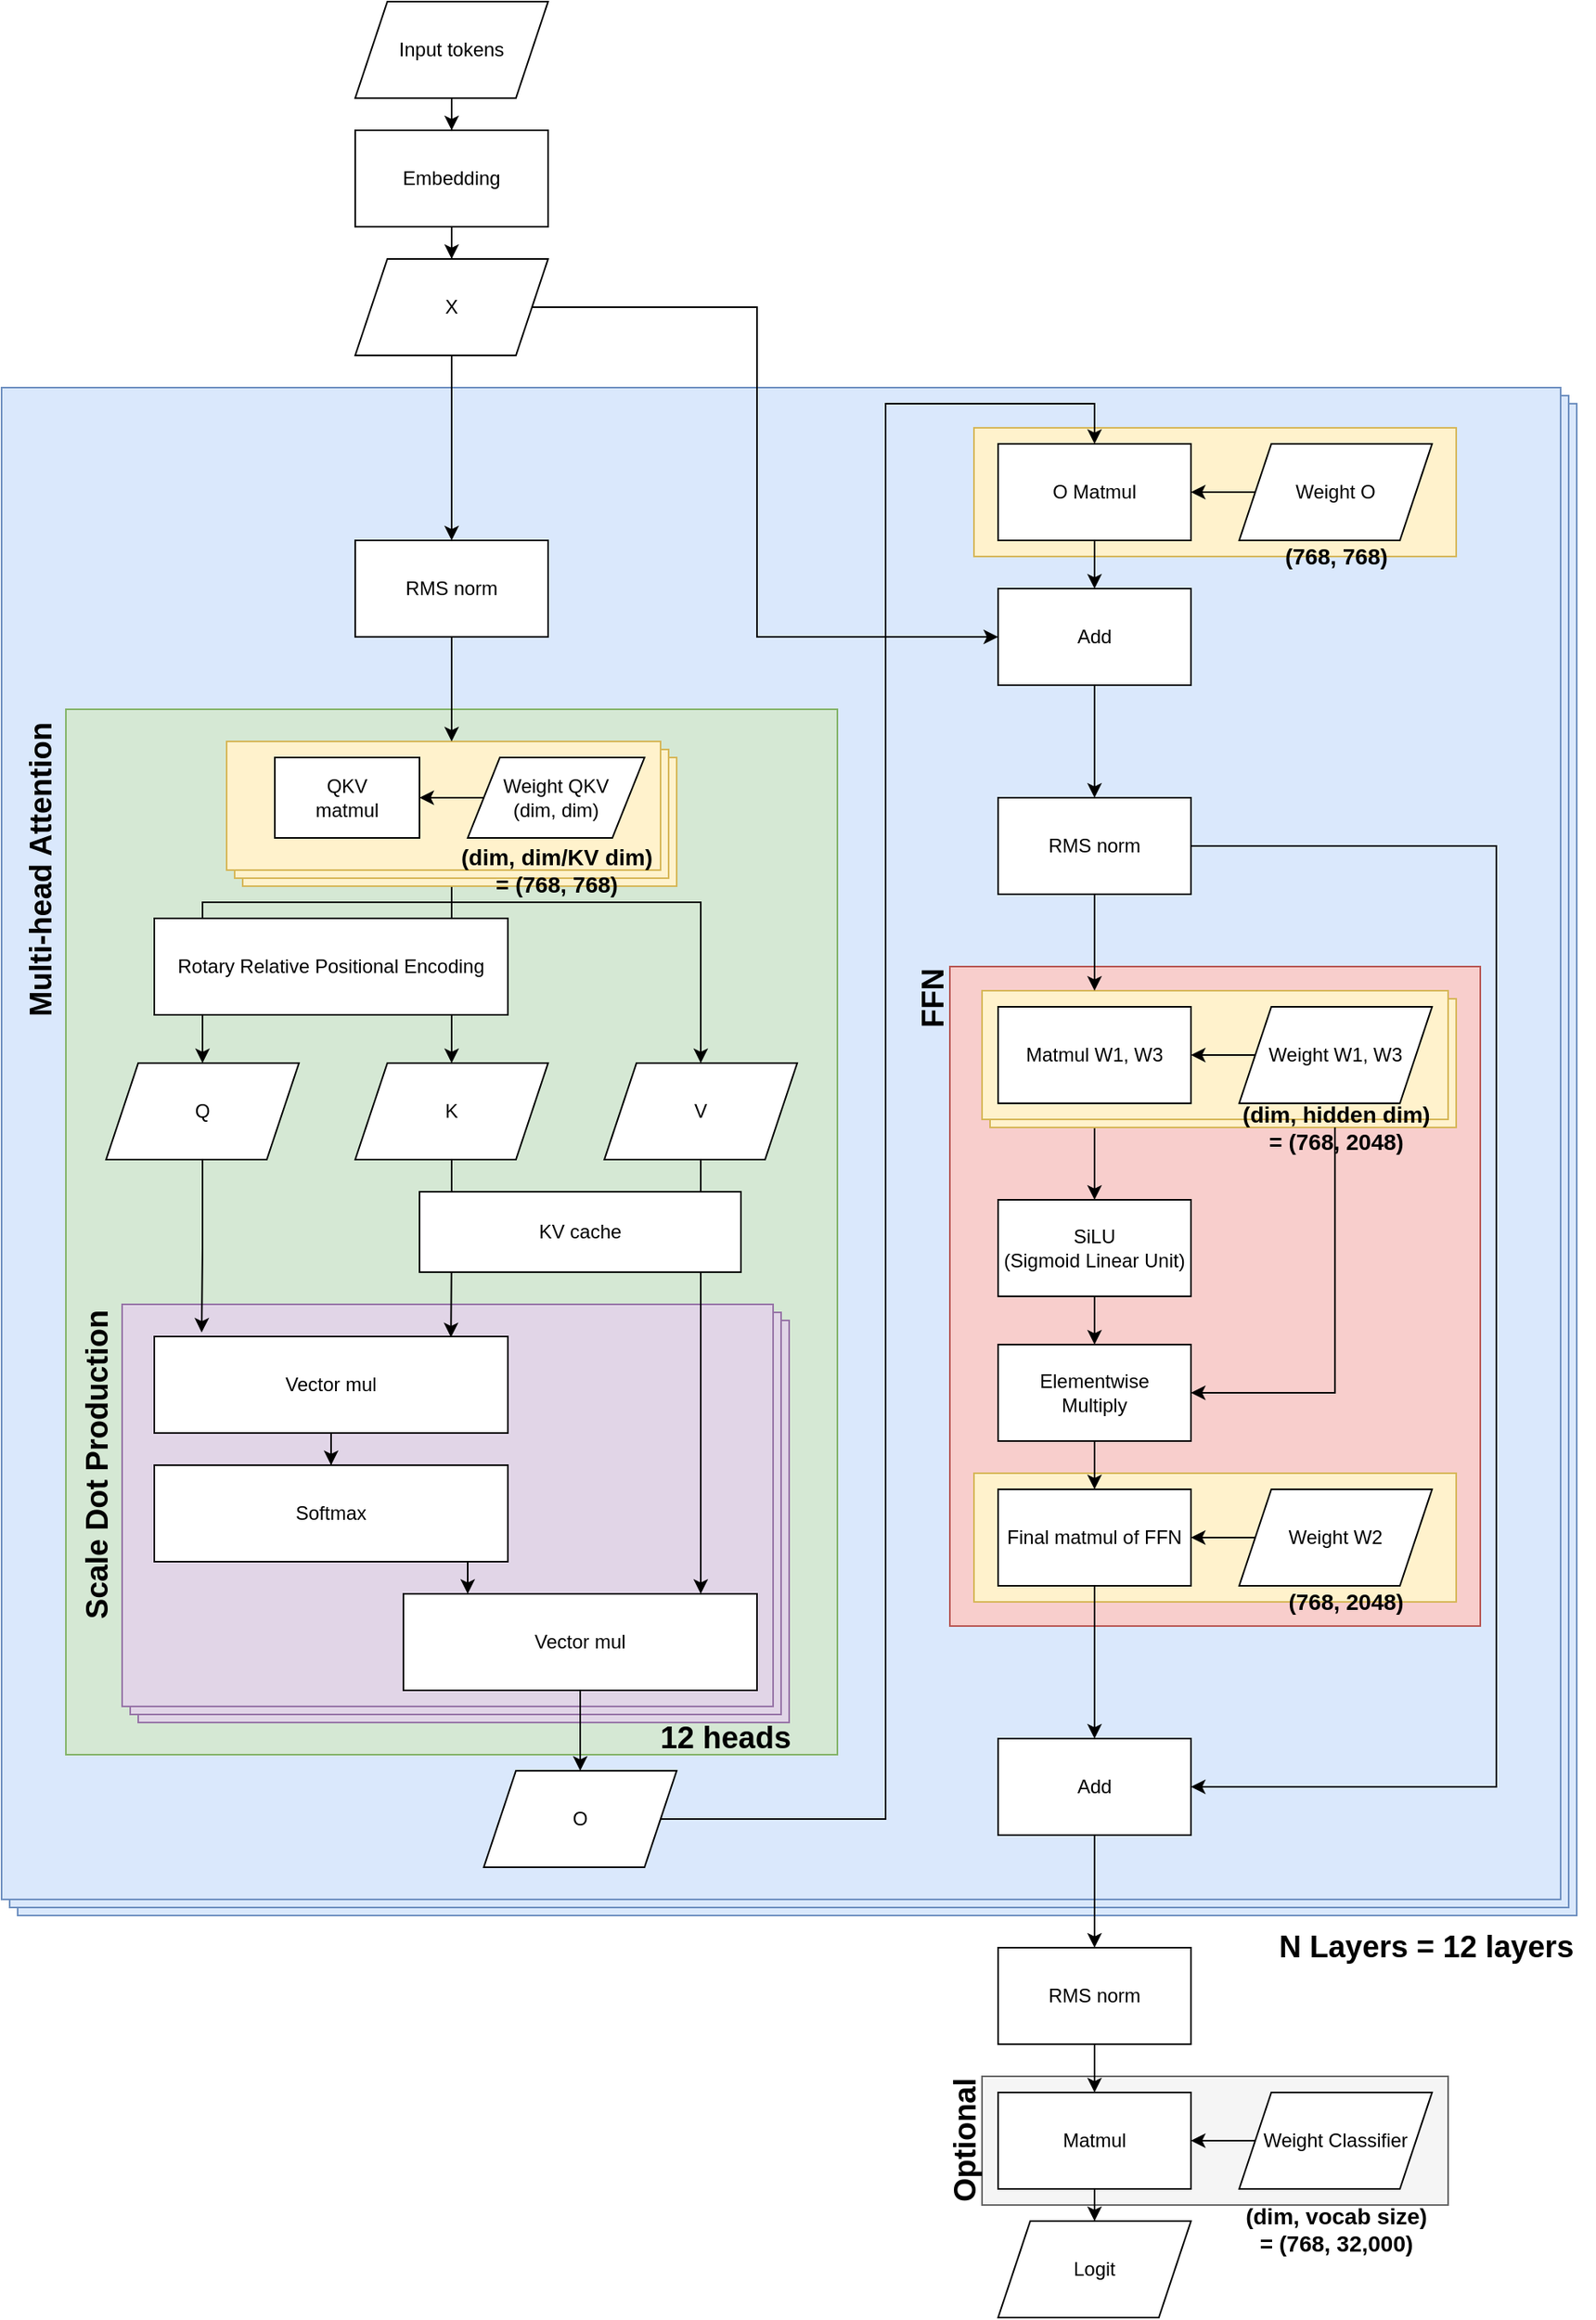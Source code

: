 <mxfile version="24.0.4" type="github" pages="2">
  <diagram name="Page-1" id="Bsfz14v9iKRs8q2ONpN3">
    <mxGraphModel dx="2097" dy="2273" grid="1" gridSize="10" guides="1" tooltips="1" connect="1" arrows="1" fold="1" page="1" pageScale="1" pageWidth="850" pageHeight="1100" math="0" shadow="0">
      <root>
        <mxCell id="0" />
        <mxCell id="1" parent="0" />
        <mxCell id="uaPtvSZ-gO7_8cWemT5H-2" value="" style="rounded=0;whiteSpace=wrap;html=1;fillColor=#f5f5f5;fontColor=#333333;strokeColor=#666666;" vertex="1" parent="1">
          <mxGeometry x="760" y="1270" width="290" height="80" as="geometry" />
        </mxCell>
        <mxCell id="CycH-ak2zUiYyzWdFZxW-96" value="" style="verticalLabelPosition=bottom;verticalAlign=top;html=1;shape=mxgraph.basic.layered_rect;dx=10;outlineConnect=0;whiteSpace=wrap;fillColor=#dae8fc;strokeColor=#6c8ebf;" vertex="1" parent="1">
          <mxGeometry x="150" y="220" width="980" height="950" as="geometry" />
        </mxCell>
        <mxCell id="CycH-ak2zUiYyzWdFZxW-107" value="" style="rounded=0;whiteSpace=wrap;html=1;fillColor=#d5e8d4;strokeColor=#82b366;" vertex="1" parent="1">
          <mxGeometry x="190" y="420" width="480" height="650" as="geometry" />
        </mxCell>
        <mxCell id="CycH-ak2zUiYyzWdFZxW-99" value="" style="rounded=0;whiteSpace=wrap;html=1;fillColor=#fff2cc;strokeColor=#d6b656;" vertex="1" parent="1">
          <mxGeometry x="755" y="245" width="300" height="80" as="geometry" />
        </mxCell>
        <mxCell id="CycH-ak2zUiYyzWdFZxW-98" value="" style="rounded=0;whiteSpace=wrap;html=1;fillColor=#f8cecc;strokeColor=#b85450;" vertex="1" parent="1">
          <mxGeometry x="740" y="580" width="330" height="410" as="geometry" />
        </mxCell>
        <mxCell id="CycH-ak2zUiYyzWdFZxW-102" value="" style="rounded=0;whiteSpace=wrap;html=1;fillColor=#fff2cc;strokeColor=#d6b656;" vertex="1" parent="1">
          <mxGeometry x="755" y="895" width="300" height="80" as="geometry" />
        </mxCell>
        <mxCell id="CycH-ak2zUiYyzWdFZxW-74" style="edgeStyle=orthogonalEdgeStyle;rounded=0;orthogonalLoop=1;jettySize=auto;html=1;" edge="1" parent="1" source="CycH-ak2zUiYyzWdFZxW-73" target="CycH-ak2zUiYyzWdFZxW-78">
          <mxGeometry relative="1" as="geometry">
            <mxPoint x="860" y="695" as="targetPoint" />
            <Array as="points">
              <mxPoint x="830" y="695" />
              <mxPoint x="830" y="695" />
            </Array>
          </mxGeometry>
        </mxCell>
        <mxCell id="CycH-ak2zUiYyzWdFZxW-73" value="" style="rounded=0;whiteSpace=wrap;html=1;fillColor=#fff2cc;strokeColor=#d6b656;" vertex="1" parent="1">
          <mxGeometry x="765" y="600" width="290" height="80" as="geometry" />
        </mxCell>
        <mxCell id="CycH-ak2zUiYyzWdFZxW-81" style="edgeStyle=orthogonalEdgeStyle;rounded=0;orthogonalLoop=1;jettySize=auto;html=1;exitX=0.74;exitY=1;exitDx=0;exitDy=0;exitPerimeter=0;" edge="1" parent="1" source="CycH-ak2zUiYyzWdFZxW-73" target="CycH-ak2zUiYyzWdFZxW-79">
          <mxGeometry relative="1" as="geometry">
            <Array as="points">
              <mxPoint x="980" y="845" />
            </Array>
          </mxGeometry>
        </mxCell>
        <mxCell id="CycH-ak2zUiYyzWdFZxW-72" value="" style="rounded=0;whiteSpace=wrap;html=1;fillColor=#fff2cc;strokeColor=#d6b656;" vertex="1" parent="1">
          <mxGeometry x="760" y="595" width="290" height="80" as="geometry" />
        </mxCell>
        <mxCell id="CycH-ak2zUiYyzWdFZxW-38" value="" style="verticalLabelPosition=bottom;verticalAlign=top;html=1;shape=mxgraph.basic.layered_rect;dx=10;outlineConnect=0;whiteSpace=wrap;fillColor=#e1d5e7;strokeColor=#9673a6;" vertex="1" parent="1">
          <mxGeometry x="225" y="790" width="415" height="260" as="geometry" />
        </mxCell>
        <mxCell id="CycH-ak2zUiYyzWdFZxW-3" value="" style="edgeStyle=orthogonalEdgeStyle;rounded=0;orthogonalLoop=1;jettySize=auto;html=1;" edge="1" parent="1" source="CycH-ak2zUiYyzWdFZxW-1" target="CycH-ak2zUiYyzWdFZxW-2">
          <mxGeometry relative="1" as="geometry" />
        </mxCell>
        <mxCell id="CycH-ak2zUiYyzWdFZxW-1" value="Input tokens" style="shape=parallelogram;perimeter=parallelogramPerimeter;whiteSpace=wrap;html=1;fixedSize=1;" vertex="1" parent="1">
          <mxGeometry x="370" y="-20" width="120" height="60" as="geometry" />
        </mxCell>
        <mxCell id="CycH-ak2zUiYyzWdFZxW-5" value="" style="edgeStyle=orthogonalEdgeStyle;rounded=0;orthogonalLoop=1;jettySize=auto;html=1;" edge="1" parent="1" source="CycH-ak2zUiYyzWdFZxW-2" target="CycH-ak2zUiYyzWdFZxW-4">
          <mxGeometry relative="1" as="geometry" />
        </mxCell>
        <mxCell id="CycH-ak2zUiYyzWdFZxW-2" value="Embedding" style="whiteSpace=wrap;html=1;" vertex="1" parent="1">
          <mxGeometry x="370" y="60" width="120" height="60" as="geometry" />
        </mxCell>
        <mxCell id="CycH-ak2zUiYyzWdFZxW-26" value="" style="edgeStyle=orthogonalEdgeStyle;rounded=0;orthogonalLoop=1;jettySize=auto;html=1;" edge="1" parent="1" source="CycH-ak2zUiYyzWdFZxW-4" target="CycH-ak2zUiYyzWdFZxW-25">
          <mxGeometry relative="1" as="geometry" />
        </mxCell>
        <mxCell id="CycH-ak2zUiYyzWdFZxW-63" style="edgeStyle=orthogonalEdgeStyle;rounded=0;orthogonalLoop=1;jettySize=auto;html=1;" edge="1" parent="1" source="CycH-ak2zUiYyzWdFZxW-4" target="CycH-ak2zUiYyzWdFZxW-61">
          <mxGeometry relative="1" as="geometry">
            <Array as="points">
              <mxPoint x="620" y="170" />
              <mxPoint x="620" y="375" />
            </Array>
          </mxGeometry>
        </mxCell>
        <mxCell id="CycH-ak2zUiYyzWdFZxW-4" value="X" style="shape=parallelogram;perimeter=parallelogramPerimeter;whiteSpace=wrap;html=1;fixedSize=1;" vertex="1" parent="1">
          <mxGeometry x="370" y="140" width="120" height="60" as="geometry" />
        </mxCell>
        <mxCell id="CycH-ak2zUiYyzWdFZxW-12" value="" style="edgeStyle=orthogonalEdgeStyle;rounded=0;orthogonalLoop=1;jettySize=auto;html=1;" edge="1" parent="1" source="CycH-ak2zUiYyzWdFZxW-8" target="CycH-ak2zUiYyzWdFZxW-11">
          <mxGeometry relative="1" as="geometry" />
        </mxCell>
        <mxCell id="CycH-ak2zUiYyzWdFZxW-17" style="edgeStyle=orthogonalEdgeStyle;rounded=0;orthogonalLoop=1;jettySize=auto;html=1;entryX=0.5;entryY=0;entryDx=0;entryDy=0;" edge="1" parent="1" source="CycH-ak2zUiYyzWdFZxW-8" target="CycH-ak2zUiYyzWdFZxW-16">
          <mxGeometry relative="1" as="geometry">
            <Array as="points">
              <mxPoint x="430.5" y="540" />
              <mxPoint x="275.5" y="540" />
            </Array>
          </mxGeometry>
        </mxCell>
        <mxCell id="CycH-ak2zUiYyzWdFZxW-18" style="edgeStyle=orthogonalEdgeStyle;rounded=0;orthogonalLoop=1;jettySize=auto;html=1;entryX=0.5;entryY=0;entryDx=0;entryDy=0;" edge="1" parent="1" source="CycH-ak2zUiYyzWdFZxW-8" target="CycH-ak2zUiYyzWdFZxW-14">
          <mxGeometry relative="1" as="geometry">
            <Array as="points">
              <mxPoint x="430.5" y="540" />
              <mxPoint x="585.5" y="540" />
            </Array>
          </mxGeometry>
        </mxCell>
        <mxCell id="CycH-ak2zUiYyzWdFZxW-8" value="" style="verticalLabelPosition=middle;verticalAlign=middle;html=1;shape=mxgraph.basic.layered_rect;dx=10;outlineConnect=0;whiteSpace=wrap;horizontal=1;labelPosition=center;align=center;fillColor=#fff2cc;strokeColor=#d6b656;" vertex="1" parent="1">
          <mxGeometry x="290" y="440" width="280" height="90" as="geometry" />
        </mxCell>
        <mxCell id="CycH-ak2zUiYyzWdFZxW-24" style="edgeStyle=orthogonalEdgeStyle;rounded=0;orthogonalLoop=1;jettySize=auto;html=1;entryX=0.839;entryY=0.008;entryDx=0;entryDy=0;entryPerimeter=0;" edge="1" parent="1" source="CycH-ak2zUiYyzWdFZxW-11" target="CycH-ak2zUiYyzWdFZxW-22">
          <mxGeometry relative="1" as="geometry" />
        </mxCell>
        <mxCell id="CycH-ak2zUiYyzWdFZxW-11" value="K" style="shape=parallelogram;perimeter=parallelogramPerimeter;whiteSpace=wrap;html=1;fixedSize=1;verticalAlign=middle;" vertex="1" parent="1">
          <mxGeometry x="370" y="640" width="120" height="60" as="geometry" />
        </mxCell>
        <mxCell id="CycH-ak2zUiYyzWdFZxW-37" style="edgeStyle=orthogonalEdgeStyle;rounded=0;orthogonalLoop=1;jettySize=auto;html=1;" edge="1" parent="1" source="CycH-ak2zUiYyzWdFZxW-14" target="CycH-ak2zUiYyzWdFZxW-33">
          <mxGeometry relative="1" as="geometry">
            <Array as="points">
              <mxPoint x="585" y="913" />
              <mxPoint x="585" y="913" />
            </Array>
          </mxGeometry>
        </mxCell>
        <mxCell id="CycH-ak2zUiYyzWdFZxW-14" value="V" style="shape=parallelogram;perimeter=parallelogramPerimeter;whiteSpace=wrap;html=1;fixedSize=1;verticalAlign=middle;" vertex="1" parent="1">
          <mxGeometry x="525" y="640" width="120" height="60" as="geometry" />
        </mxCell>
        <mxCell id="CycH-ak2zUiYyzWdFZxW-23" value="" style="edgeStyle=orthogonalEdgeStyle;rounded=0;orthogonalLoop=1;jettySize=auto;html=1;entryX=0.134;entryY=-0.042;entryDx=0;entryDy=0;entryPerimeter=0;" edge="1" parent="1" source="CycH-ak2zUiYyzWdFZxW-16" target="CycH-ak2zUiYyzWdFZxW-22">
          <mxGeometry relative="1" as="geometry" />
        </mxCell>
        <mxCell id="CycH-ak2zUiYyzWdFZxW-16" value="Q" style="shape=parallelogram;perimeter=parallelogramPerimeter;whiteSpace=wrap;html=1;fixedSize=1;verticalAlign=middle;" vertex="1" parent="1">
          <mxGeometry x="215" y="640" width="120" height="60" as="geometry" />
        </mxCell>
        <mxCell id="CycH-ak2zUiYyzWdFZxW-35" value="" style="edgeStyle=orthogonalEdgeStyle;rounded=0;orthogonalLoop=1;jettySize=auto;html=1;" edge="1" parent="1" source="CycH-ak2zUiYyzWdFZxW-22" target="CycH-ak2zUiYyzWdFZxW-34">
          <mxGeometry relative="1" as="geometry" />
        </mxCell>
        <mxCell id="CycH-ak2zUiYyzWdFZxW-22" value="Vector mul" style="whiteSpace=wrap;html=1;" vertex="1" parent="1">
          <mxGeometry x="245" y="810" width="220" height="60" as="geometry" />
        </mxCell>
        <mxCell id="CycH-ak2zUiYyzWdFZxW-25" value="RMS norm" style="whiteSpace=wrap;html=1;" vertex="1" parent="1">
          <mxGeometry x="370" y="315" width="120" height="60" as="geometry" />
        </mxCell>
        <mxCell id="CycH-ak2zUiYyzWdFZxW-27" style="edgeStyle=orthogonalEdgeStyle;rounded=0;orthogonalLoop=1;jettySize=auto;html=1;" edge="1" parent="1" source="CycH-ak2zUiYyzWdFZxW-25" target="CycH-ak2zUiYyzWdFZxW-8">
          <mxGeometry relative="1" as="geometry" />
        </mxCell>
        <mxCell id="CycH-ak2zUiYyzWdFZxW-28" value="KV cache" style="rounded=0;whiteSpace=wrap;html=1;" vertex="1" parent="1">
          <mxGeometry x="410" y="720" width="200" height="50" as="geometry" />
        </mxCell>
        <mxCell id="CycH-ak2zUiYyzWdFZxW-29" value="Rotary Relative Positional Encoding" style="rounded=0;whiteSpace=wrap;html=1;" vertex="1" parent="1">
          <mxGeometry x="245" y="550" width="220" height="60" as="geometry" />
        </mxCell>
        <mxCell id="CycH-ak2zUiYyzWdFZxW-48" style="edgeStyle=orthogonalEdgeStyle;rounded=0;orthogonalLoop=1;jettySize=auto;html=1;" edge="1" parent="1" source="CycH-ak2zUiYyzWdFZxW-33" target="CycH-ak2zUiYyzWdFZxW-46">
          <mxGeometry relative="1" as="geometry" />
        </mxCell>
        <mxCell id="CycH-ak2zUiYyzWdFZxW-33" value="Vector mul" style="whiteSpace=wrap;html=1;" vertex="1" parent="1">
          <mxGeometry x="400" y="970" width="220" height="60" as="geometry" />
        </mxCell>
        <mxCell id="CycH-ak2zUiYyzWdFZxW-36" style="edgeStyle=orthogonalEdgeStyle;rounded=0;orthogonalLoop=1;jettySize=auto;html=1;" edge="1" parent="1" source="CycH-ak2zUiYyzWdFZxW-34" target="CycH-ak2zUiYyzWdFZxW-33">
          <mxGeometry relative="1" as="geometry">
            <Array as="points">
              <mxPoint x="440" y="960" />
              <mxPoint x="440" y="960" />
            </Array>
          </mxGeometry>
        </mxCell>
        <mxCell id="CycH-ak2zUiYyzWdFZxW-34" value="Softmax" style="whiteSpace=wrap;html=1;" vertex="1" parent="1">
          <mxGeometry x="245" y="890" width="220" height="60" as="geometry" />
        </mxCell>
        <mxCell id="CycH-ak2zUiYyzWdFZxW-50" value="" style="edgeStyle=orthogonalEdgeStyle;rounded=0;orthogonalLoop=1;jettySize=auto;html=1;entryX=0.5;entryY=0;entryDx=0;entryDy=0;" edge="1" parent="1" source="CycH-ak2zUiYyzWdFZxW-46" target="CycH-ak2zUiYyzWdFZxW-49">
          <mxGeometry relative="1" as="geometry">
            <Array as="points">
              <mxPoint x="700" y="1110" />
              <mxPoint x="700" y="230" />
              <mxPoint x="830" y="230" />
            </Array>
          </mxGeometry>
        </mxCell>
        <mxCell id="CycH-ak2zUiYyzWdFZxW-46" value="O" style="shape=parallelogram;perimeter=parallelogramPerimeter;whiteSpace=wrap;html=1;fixedSize=1;" vertex="1" parent="1">
          <mxGeometry x="450" y="1080" width="120" height="60" as="geometry" />
        </mxCell>
        <mxCell id="CycH-ak2zUiYyzWdFZxW-62" value="" style="edgeStyle=orthogonalEdgeStyle;rounded=0;orthogonalLoop=1;jettySize=auto;html=1;" edge="1" parent="1" source="CycH-ak2zUiYyzWdFZxW-49" target="CycH-ak2zUiYyzWdFZxW-61">
          <mxGeometry relative="1" as="geometry" />
        </mxCell>
        <mxCell id="CycH-ak2zUiYyzWdFZxW-49" value="O Matmul" style="whiteSpace=wrap;html=1;" vertex="1" parent="1">
          <mxGeometry x="770" y="255" width="120" height="60" as="geometry" />
        </mxCell>
        <mxCell id="CycH-ak2zUiYyzWdFZxW-55" style="edgeStyle=orthogonalEdgeStyle;rounded=0;orthogonalLoop=1;jettySize=auto;html=1;" edge="1" parent="1" source="CycH-ak2zUiYyzWdFZxW-53" target="CycH-ak2zUiYyzWdFZxW-49">
          <mxGeometry relative="1" as="geometry" />
        </mxCell>
        <mxCell id="CycH-ak2zUiYyzWdFZxW-53" value="Weight O" style="shape=parallelogram;perimeter=parallelogramPerimeter;whiteSpace=wrap;html=1;fixedSize=1;" vertex="1" parent="1">
          <mxGeometry x="920" y="255" width="120" height="60" as="geometry" />
        </mxCell>
        <mxCell id="CycH-ak2zUiYyzWdFZxW-56" value="QKV&lt;br&gt;matmul" style="rounded=0;whiteSpace=wrap;html=1;" vertex="1" parent="1">
          <mxGeometry x="320" y="450" width="90" height="50" as="geometry" />
        </mxCell>
        <mxCell id="CycH-ak2zUiYyzWdFZxW-58" style="edgeStyle=orthogonalEdgeStyle;rounded=0;orthogonalLoop=1;jettySize=auto;html=1;entryX=1;entryY=0.5;entryDx=0;entryDy=0;" edge="1" parent="1" source="CycH-ak2zUiYyzWdFZxW-57" target="CycH-ak2zUiYyzWdFZxW-56">
          <mxGeometry relative="1" as="geometry" />
        </mxCell>
        <mxCell id="CycH-ak2zUiYyzWdFZxW-57" value="Weight QKV&lt;br&gt;(dim, dim)" style="shape=parallelogram;perimeter=parallelogramPerimeter;whiteSpace=wrap;html=1;fixedSize=1;" vertex="1" parent="1">
          <mxGeometry x="440" y="450" width="110" height="50" as="geometry" />
        </mxCell>
        <mxCell id="CycH-ak2zUiYyzWdFZxW-65" value="" style="edgeStyle=orthogonalEdgeStyle;rounded=0;orthogonalLoop=1;jettySize=auto;html=1;" edge="1" parent="1" source="CycH-ak2zUiYyzWdFZxW-61" target="CycH-ak2zUiYyzWdFZxW-64">
          <mxGeometry relative="1" as="geometry" />
        </mxCell>
        <mxCell id="CycH-ak2zUiYyzWdFZxW-61" value="Add" style="whiteSpace=wrap;html=1;" vertex="1" parent="1">
          <mxGeometry x="770" y="345" width="120" height="60" as="geometry" />
        </mxCell>
        <mxCell id="CycH-ak2zUiYyzWdFZxW-67" value="" style="edgeStyle=orthogonalEdgeStyle;rounded=0;orthogonalLoop=1;jettySize=auto;html=1;" edge="1" parent="1" source="CycH-ak2zUiYyzWdFZxW-64" target="CycH-ak2zUiYyzWdFZxW-72">
          <mxGeometry relative="1" as="geometry">
            <mxPoint x="830" y="565" as="targetPoint" />
            <Array as="points">
              <mxPoint x="830" y="585" />
              <mxPoint x="830" y="585" />
            </Array>
          </mxGeometry>
        </mxCell>
        <mxCell id="CycH-ak2zUiYyzWdFZxW-95" style="edgeStyle=orthogonalEdgeStyle;rounded=0;orthogonalLoop=1;jettySize=auto;html=1;" edge="1" parent="1" source="CycH-ak2zUiYyzWdFZxW-64" target="CycH-ak2zUiYyzWdFZxW-93">
          <mxGeometry relative="1" as="geometry">
            <Array as="points">
              <mxPoint x="1080" y="505" />
              <mxPoint x="1080" y="1090" />
            </Array>
          </mxGeometry>
        </mxCell>
        <mxCell id="CycH-ak2zUiYyzWdFZxW-64" value="RMS norm" style="whiteSpace=wrap;html=1;" vertex="1" parent="1">
          <mxGeometry x="770" y="475" width="120" height="60" as="geometry" />
        </mxCell>
        <mxCell id="CycH-ak2zUiYyzWdFZxW-66" value="Matmul W1, W3" style="whiteSpace=wrap;html=1;" vertex="1" parent="1">
          <mxGeometry x="770" y="605" width="120" height="60" as="geometry" />
        </mxCell>
        <mxCell id="CycH-ak2zUiYyzWdFZxW-70" style="edgeStyle=orthogonalEdgeStyle;rounded=0;orthogonalLoop=1;jettySize=auto;html=1;entryX=1;entryY=0.5;entryDx=0;entryDy=0;" edge="1" parent="1" source="CycH-ak2zUiYyzWdFZxW-68" target="CycH-ak2zUiYyzWdFZxW-66">
          <mxGeometry relative="1" as="geometry" />
        </mxCell>
        <mxCell id="CycH-ak2zUiYyzWdFZxW-68" value="Weight W1, W3" style="shape=parallelogram;perimeter=parallelogramPerimeter;whiteSpace=wrap;html=1;fixedSize=1;" vertex="1" parent="1">
          <mxGeometry x="920" y="605" width="120" height="60" as="geometry" />
        </mxCell>
        <mxCell id="CycH-ak2zUiYyzWdFZxW-80" style="edgeStyle=orthogonalEdgeStyle;rounded=0;orthogonalLoop=1;jettySize=auto;html=1;" edge="1" parent="1" source="CycH-ak2zUiYyzWdFZxW-78" target="CycH-ak2zUiYyzWdFZxW-79">
          <mxGeometry relative="1" as="geometry" />
        </mxCell>
        <mxCell id="CycH-ak2zUiYyzWdFZxW-78" value="SiLU&lt;br&gt;(Sigmoid Linear Unit)" style="whiteSpace=wrap;html=1;" vertex="1" parent="1">
          <mxGeometry x="770" y="725" width="120" height="60" as="geometry" />
        </mxCell>
        <mxCell id="CycH-ak2zUiYyzWdFZxW-85" style="edgeStyle=orthogonalEdgeStyle;rounded=0;orthogonalLoop=1;jettySize=auto;html=1;" edge="1" parent="1" source="CycH-ak2zUiYyzWdFZxW-79" target="CycH-ak2zUiYyzWdFZxW-82">
          <mxGeometry relative="1" as="geometry" />
        </mxCell>
        <mxCell id="CycH-ak2zUiYyzWdFZxW-79" value="Elementwise&lt;div&gt;Multiply&lt;/div&gt;" style="whiteSpace=wrap;html=1;" vertex="1" parent="1">
          <mxGeometry x="770" y="815" width="120" height="60" as="geometry" />
        </mxCell>
        <mxCell id="CycH-ak2zUiYyzWdFZxW-94" value="" style="edgeStyle=orthogonalEdgeStyle;rounded=0;orthogonalLoop=1;jettySize=auto;html=1;" edge="1" parent="1" source="CycH-ak2zUiYyzWdFZxW-82" target="CycH-ak2zUiYyzWdFZxW-93">
          <mxGeometry relative="1" as="geometry" />
        </mxCell>
        <mxCell id="CycH-ak2zUiYyzWdFZxW-82" value="Final matmul of FFN" style="whiteSpace=wrap;html=1;" vertex="1" parent="1">
          <mxGeometry x="770" y="905" width="120" height="60" as="geometry" />
        </mxCell>
        <mxCell id="CycH-ak2zUiYyzWdFZxW-84" style="edgeStyle=orthogonalEdgeStyle;rounded=0;orthogonalLoop=1;jettySize=auto;html=1;" edge="1" parent="1" source="CycH-ak2zUiYyzWdFZxW-83" target="CycH-ak2zUiYyzWdFZxW-82">
          <mxGeometry relative="1" as="geometry" />
        </mxCell>
        <mxCell id="CycH-ak2zUiYyzWdFZxW-83" value="Weight W2" style="shape=parallelogram;perimeter=parallelogramPerimeter;whiteSpace=wrap;html=1;fixedSize=1;" vertex="1" parent="1">
          <mxGeometry x="920" y="905" width="120" height="60" as="geometry" />
        </mxCell>
        <mxCell id="CycH-ak2zUiYyzWdFZxW-89" style="edgeStyle=orthogonalEdgeStyle;rounded=0;orthogonalLoop=1;jettySize=auto;html=1;" edge="1" parent="1" source="CycH-ak2zUiYyzWdFZxW-86" target="CycH-ak2zUiYyzWdFZxW-88">
          <mxGeometry relative="1" as="geometry" />
        </mxCell>
        <mxCell id="CycH-ak2zUiYyzWdFZxW-86" value="RMS norm" style="whiteSpace=wrap;html=1;" vertex="1" parent="1">
          <mxGeometry x="770" y="1190" width="120" height="60" as="geometry" />
        </mxCell>
        <mxCell id="CycH-ak2zUiYyzWdFZxW-101" value="" style="edgeStyle=orthogonalEdgeStyle;rounded=0;orthogonalLoop=1;jettySize=auto;html=1;" edge="1" parent="1" source="CycH-ak2zUiYyzWdFZxW-88" target="CycH-ak2zUiYyzWdFZxW-100">
          <mxGeometry relative="1" as="geometry" />
        </mxCell>
        <mxCell id="CycH-ak2zUiYyzWdFZxW-88" value="Matmul" style="whiteSpace=wrap;html=1;" vertex="1" parent="1">
          <mxGeometry x="770" y="1280" width="120" height="60" as="geometry" />
        </mxCell>
        <mxCell id="CycH-ak2zUiYyzWdFZxW-91" style="edgeStyle=orthogonalEdgeStyle;rounded=0;orthogonalLoop=1;jettySize=auto;html=1;" edge="1" parent="1" source="CycH-ak2zUiYyzWdFZxW-90" target="CycH-ak2zUiYyzWdFZxW-88">
          <mxGeometry relative="1" as="geometry" />
        </mxCell>
        <mxCell id="CycH-ak2zUiYyzWdFZxW-90" value="Weight Classifier" style="shape=parallelogram;perimeter=parallelogramPerimeter;whiteSpace=wrap;html=1;fixedSize=1;" vertex="1" parent="1">
          <mxGeometry x="920" y="1280" width="120" height="60" as="geometry" />
        </mxCell>
        <mxCell id="CycH-ak2zUiYyzWdFZxW-97" style="edgeStyle=orthogonalEdgeStyle;rounded=0;orthogonalLoop=1;jettySize=auto;html=1;" edge="1" parent="1" source="CycH-ak2zUiYyzWdFZxW-93" target="CycH-ak2zUiYyzWdFZxW-86">
          <mxGeometry relative="1" as="geometry" />
        </mxCell>
        <mxCell id="CycH-ak2zUiYyzWdFZxW-93" value="Add" style="whiteSpace=wrap;html=1;" vertex="1" parent="1">
          <mxGeometry x="770" y="1060" width="120" height="60" as="geometry" />
        </mxCell>
        <mxCell id="CycH-ak2zUiYyzWdFZxW-100" value="Logit" style="shape=parallelogram;perimeter=parallelogramPerimeter;whiteSpace=wrap;html=1;fixedSize=1;" vertex="1" parent="1">
          <mxGeometry x="770" y="1360" width="120" height="60" as="geometry" />
        </mxCell>
        <mxCell id="CycH-ak2zUiYyzWdFZxW-104" value="&lt;font size=&quot;1&quot; style=&quot;&quot;&gt;&lt;b style=&quot;font-size: 19px;&quot;&gt;N Layers&amp;nbsp;&lt;/b&gt;&lt;/font&gt;&lt;b style=&quot;background-color: initial; font-size: 19px;&quot;&gt;= 12 layers&lt;/b&gt;" style="text;html=1;align=center;verticalAlign=middle;resizable=0;points=[];autosize=1;strokeColor=none;fillColor=none;" vertex="1" parent="1">
          <mxGeometry x="931" y="1170" width="210" height="40" as="geometry" />
        </mxCell>
        <mxCell id="CycH-ak2zUiYyzWdFZxW-105" value="&lt;font size=&quot;1&quot; style=&quot;&quot;&gt;&lt;b style=&quot;font-size: 19px;&quot;&gt;FFN&lt;/b&gt;&lt;/font&gt;" style="text;html=1;align=center;verticalAlign=middle;resizable=0;points=[];autosize=1;strokeColor=none;fillColor=none;rotation=-90;" vertex="1" parent="1">
          <mxGeometry x="700" y="580" width="60" height="40" as="geometry" />
        </mxCell>
        <mxCell id="CycH-ak2zUiYyzWdFZxW-106" value="&lt;font size=&quot;1&quot; style=&quot;&quot;&gt;&lt;b style=&quot;font-size: 19px;&quot;&gt;Scale Dot Production&lt;/b&gt;&lt;/font&gt;" style="text;html=1;align=center;verticalAlign=middle;resizable=0;points=[];autosize=1;strokeColor=none;fillColor=none;rotation=-90;" vertex="1" parent="1">
          <mxGeometry x="100" y="870" width="220" height="40" as="geometry" />
        </mxCell>
        <mxCell id="CycH-ak2zUiYyzWdFZxW-108" value="&lt;font size=&quot;1&quot; style=&quot;&quot;&gt;&lt;b style=&quot;font-size: 19px;&quot;&gt;Multi-head Attention&lt;/b&gt;&lt;/font&gt;" style="text;html=1;align=center;verticalAlign=middle;resizable=0;points=[];autosize=1;strokeColor=none;fillColor=none;rotation=-90;" vertex="1" parent="1">
          <mxGeometry x="70" y="500" width="210" height="40" as="geometry" />
        </mxCell>
        <mxCell id="CycH-ak2zUiYyzWdFZxW-109" value="&lt;b&gt;&lt;font style=&quot;font-size: 14px;&quot;&gt;(dim, dim/KV dim)&lt;br&gt;= (768, 768)&lt;/font&gt;&lt;/b&gt;" style="text;html=1;align=center;verticalAlign=middle;resizable=0;points=[];autosize=1;strokeColor=none;fillColor=none;" vertex="1" parent="1">
          <mxGeometry x="425" y="495" width="140" height="50" as="geometry" />
        </mxCell>
        <mxCell id="3SXJXDHiTY7aVVe1ZZAn-1" value="&lt;b&gt;&lt;font style=&quot;font-size: 14px;&quot;&gt;(768, 768)&lt;/font&gt;&lt;/b&gt;" style="text;html=1;align=center;verticalAlign=middle;resizable=0;points=[];autosize=1;strokeColor=none;fillColor=none;" vertex="1" parent="1">
          <mxGeometry x="935" y="310" width="90" height="30" as="geometry" />
        </mxCell>
        <mxCell id="3SXJXDHiTY7aVVe1ZZAn-2" value="&lt;div&gt;&lt;b&gt;&lt;font style=&quot;font-size: 14px;&quot;&gt;(dim, hidden dim)&lt;/font&gt;&lt;/b&gt;&lt;/div&gt;&lt;b&gt;&lt;font style=&quot;font-size: 14px;&quot;&gt;= (768, 2048)&lt;/font&gt;&lt;/b&gt;" style="text;html=1;align=center;verticalAlign=middle;resizable=0;points=[];autosize=1;strokeColor=none;fillColor=none;" vertex="1" parent="1">
          <mxGeometry x="910" y="655" width="140" height="50" as="geometry" />
        </mxCell>
        <mxCell id="3SXJXDHiTY7aVVe1ZZAn-3" value="&lt;b&gt;&lt;font style=&quot;font-size: 14px;&quot;&gt;(768, 2048)&lt;/font&gt;&lt;/b&gt;" style="text;html=1;align=center;verticalAlign=middle;resizable=0;points=[];autosize=1;strokeColor=none;fillColor=none;" vertex="1" parent="1">
          <mxGeometry x="936" y="960" width="100" height="30" as="geometry" />
        </mxCell>
        <mxCell id="3SXJXDHiTY7aVVe1ZZAn-4" value="&lt;div&gt;&lt;span style=&quot;font-size: 14px;&quot;&gt;&lt;b&gt;(dim, vocab size)&lt;/b&gt;&lt;/span&gt;&lt;/div&gt;&lt;b&gt;&lt;font style=&quot;font-size: 14px;&quot;&gt;= (768, 32,000)&lt;/font&gt;&lt;/b&gt;" style="text;html=1;align=center;verticalAlign=middle;resizable=0;points=[];autosize=1;strokeColor=none;fillColor=none;" vertex="1" parent="1">
          <mxGeometry x="910" y="1340" width="140" height="50" as="geometry" />
        </mxCell>
        <mxCell id="uaPtvSZ-gO7_8cWemT5H-3" value="&lt;span style=&quot;font-size: 19px;&quot;&gt;&lt;b&gt;Optional&lt;/b&gt;&lt;/span&gt;" style="text;html=1;align=center;verticalAlign=middle;resizable=0;points=[];autosize=1;strokeColor=none;fillColor=none;rotation=-90;" vertex="1" parent="1">
          <mxGeometry x="700" y="1290" width="100" height="40" as="geometry" />
        </mxCell>
        <mxCell id="xamh_n1VYcAFLgeC82AE-1" value="&lt;span style=&quot;font-size: 19px;&quot;&gt;&lt;b&gt;12 heads&lt;/b&gt;&lt;/span&gt;" style="text;html=1;align=center;verticalAlign=middle;resizable=0;points=[];autosize=1;strokeColor=none;fillColor=none;" vertex="1" parent="1">
          <mxGeometry x="550" y="1040" width="100" height="40" as="geometry" />
        </mxCell>
      </root>
    </mxGraphModel>
  </diagram>
  <diagram id="gFPVokfpsfil9_Qsf9Y8" name="Page-2">
    <mxGraphModel dx="2516" dy="1407" grid="1" gridSize="10" guides="1" tooltips="1" connect="1" arrows="1" fold="1" page="1" pageScale="1" pageWidth="850" pageHeight="1100" math="0" shadow="0">
      <root>
        <mxCell id="0" />
        <mxCell id="1" parent="0" />
      </root>
    </mxGraphModel>
  </diagram>
</mxfile>
